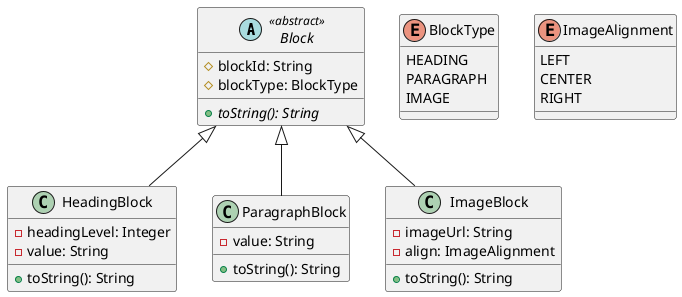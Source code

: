@startuml blockModel

abstract class Block << abstract >> {
    #blockId: String
    #blockType: BlockType
    
    {abstract} +toString(): String
}

class HeadingBlock {
    -headingLevel: Integer
    -value: String

    +toString(): String
}

class ParagraphBlock {
    -value: String

    +toString(): String
}

class ImageBlock {
    -imageUrl: String
    -align: ImageAlignment

    +toString(): String
}

enum BlockType {
    HEADING
    PARAGRAPH
    IMAGE
}

enum ImageAlignment {
    LEFT
    CENTER
    RIGHT
}

Block <|-- HeadingBlock
Block <|-- ParagraphBlock
Block <|-- ImageBlock

@enduml